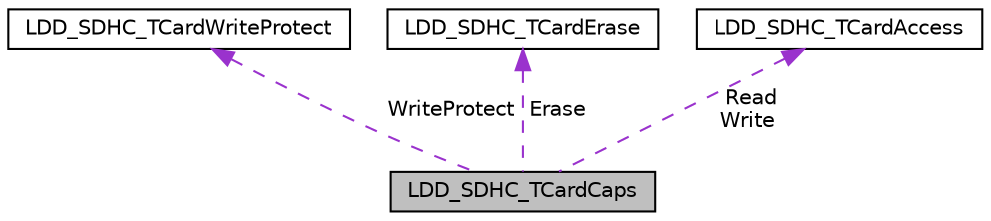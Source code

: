 digraph "LDD_SDHC_TCardCaps"
{
  edge [fontname="Helvetica",fontsize="10",labelfontname="Helvetica",labelfontsize="10"];
  node [fontname="Helvetica",fontsize="10",shape=record];
  Node1 [label="LDD_SDHC_TCardCaps",height=0.2,width=0.4,color="black", fillcolor="grey75", style="filled", fontcolor="black"];
  Node2 -> Node1 [dir="back",color="darkorchid3",fontsize="10",style="dashed",label=" WriteProtect" ,fontname="Helvetica"];
  Node2 [label="LDD_SDHC_TCardWriteProtect",height=0.2,width=0.4,color="black", fillcolor="white", style="filled",URL="$struct_l_d_d___s_d_h_c___t_card_write_protect.html"];
  Node3 -> Node1 [dir="back",color="darkorchid3",fontsize="10",style="dashed",label=" Erase" ,fontname="Helvetica"];
  Node3 [label="LDD_SDHC_TCardErase",height=0.2,width=0.4,color="black", fillcolor="white", style="filled",URL="$struct_l_d_d___s_d_h_c___t_card_erase.html"];
  Node4 -> Node1 [dir="back",color="darkorchid3",fontsize="10",style="dashed",label=" Read\nWrite" ,fontname="Helvetica"];
  Node4 [label="LDD_SDHC_TCardAccess",height=0.2,width=0.4,color="black", fillcolor="white", style="filled",URL="$struct_l_d_d___s_d_h_c___t_card_access.html"];
}
